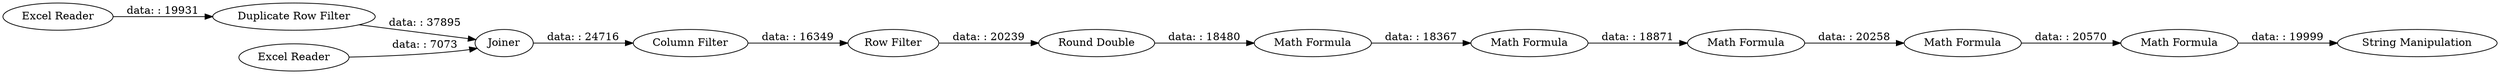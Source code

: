 digraph {
	"-4590699287986463343_5" [label="Column Filter"]
	"-4590699287986463343_6" [label="Row Filter"]
	"-4590699287986463343_1" [label="Excel Reader"]
	"-4590699287986463343_3" [label="Duplicate Row Filter"]
	"-4590699287986463343_10" [label="Math Formula"]
	"-4590699287986463343_11" [label="Math Formula"]
	"-4590699287986463343_12" [label="Math Formula"]
	"-4590699287986463343_9" [label="Math Formula"]
	"-4590699287986463343_13" [label="String Manipulation"]
	"-4590699287986463343_7" [label="Round Double"]
	"-4590699287986463343_8" [label="Math Formula"]
	"-4590699287986463343_4" [label=Joiner]
	"-4590699287986463343_2" [label="Excel Reader"]
	"-4590699287986463343_5" -> "-4590699287986463343_6" [label="data: : 16349"]
	"-4590699287986463343_11" -> "-4590699287986463343_12" [label="data: : 20570"]
	"-4590699287986463343_1" -> "-4590699287986463343_3" [label="data: : 19931"]
	"-4590699287986463343_10" -> "-4590699287986463343_11" [label="data: : 20258"]
	"-4590699287986463343_7" -> "-4590699287986463343_8" [label="data: : 18480"]
	"-4590699287986463343_6" -> "-4590699287986463343_7" [label="data: : 20239"]
	"-4590699287986463343_4" -> "-4590699287986463343_5" [label="data: : 24716"]
	"-4590699287986463343_12" -> "-4590699287986463343_13" [label="data: : 19999"]
	"-4590699287986463343_8" -> "-4590699287986463343_9" [label="data: : 18367"]
	"-4590699287986463343_3" -> "-4590699287986463343_4" [label="data: : 37895"]
	"-4590699287986463343_9" -> "-4590699287986463343_10" [label="data: : 18871"]
	"-4590699287986463343_2" -> "-4590699287986463343_4" [label="data: : 7073"]
	rankdir=LR
}
